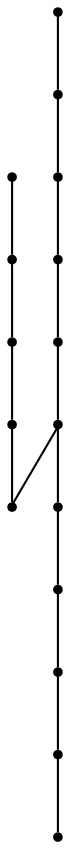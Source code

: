 graph {
  node [shape=point,comment="{\"directed\":false,\"doi\":\"10.1007/978-3-319-03841-4_25\",\"figure\":\"8 (2)\"}"]

  v0 [pos="1608.1970319295851,2336.996318086402"]
  v1 [pos="1565.6831154735564,2358.2415547527053"]
  v2 [pos="1647.137561210685,2314.201043440973"]
  v3 [pos="1682.596576600108,2299.8193159359316"]
  v4 [pos="1721.8872932434115,2280.182873201031"]
  v5 [pos="1521.742999905762,2563.562576679809"]
  v6 [pos="1521.742999905762,2613.570759646652"]
  v7 [pos="1521.7429999057617,2513.554393712966"]
  v8 [pos="1521.742999905762,2463.5462107461226"]
  v9 [pos="1521.742999905762,2417.6720558847487"]
  v10 [pos="1524.2447017738305,2375.615257437999"]
  v11 [pos="1321.5987065681124,2280.182873201031"]
  v12 [pos="1365.880611109337,2296.477348589733"]
  v13 [pos="1401.3354273043733,2320.03110916456"]
  v14 [pos="1440.275829337158,2333.6543507402034"]
  v15 [pos="1485.8253815899645,2356.416304910531"]

  v0 -- v1 [id="-1",pos="1608.1970319295851,2336.996318086402 1565.6831154735564,2358.2415547527053 1565.6831154735564,2358.2415547527053 1565.6831154735564,2358.2415547527053"]
  v15 -- v14 [id="-2",pos="1485.8253815899645,2356.416304910531 1440.275829337158,2333.6543507402034 1440.275829337158,2333.6543507402034 1440.275829337158,2333.6543507402034"]
  v14 -- v13 [id="-3",pos="1440.275829337158,2333.6543507402034 1401.3354273043733,2320.03110916456 1401.3354273043733,2320.03110916456 1401.3354273043733,2320.03110916456"]
  v13 -- v12 [id="-4",pos="1401.3354273043733,2320.03110916456 1365.880611109337,2296.477348589733 1365.880611109337,2296.477348589733 1365.880611109337,2296.477348589733"]
  v12 -- v11 [id="-5",pos="1365.880611109337,2296.477348589733 1321.5987065681124,2280.182873201031 1321.5987065681124,2280.182873201031 1321.5987065681124,2280.182873201031"]
  v10 -- v9 [id="-10",pos="1524.2447017738305,2375.615257437999 1521.742999905762,2417.6720558847487 1521.742999905762,2417.6720558847487 1521.742999905762,2417.6720558847487"]
  v9 -- v8 [id="-11",pos="1521.742999905762,2417.6720558847487 1521.742999905762,2463.5462107461226 1521.742999905762,2463.5462107461226 1521.742999905762,2463.5462107461226"]
  v8 -- v7 [id="-12",pos="1521.742999905762,2463.5462107461226 1521.7429999057617,2513.554393712966 1521.7429999057617,2513.554393712966 1521.7429999057617,2513.554393712966"]
  v7 -- v5 [id="-13",pos="1521.7429999057617,2513.554393712966 1521.742999905762,2563.562576679809 1521.742999905762,2563.562576679809 1521.742999905762,2563.562576679809"]
  v5 -- v6 [id="-14",pos="1521.742999905762,2563.562576679809 1521.742999905762,2613.570759646652 1521.742999905762,2613.570759646652 1521.742999905762,2613.570759646652"]
  v6 -- v11 [id="-15",pos="1521.742999905762,2613.570759646652 1321.5987065681124,2280.182873201031 1321.5987065681124,2280.182873201031 1321.5987065681124,2280.182873201031"]
  v6 -- v4 [id="-16",pos="1521.742999905762,2613.570759646652 1721.8872932434115,2280.182873201031 1721.8872932434115,2280.182873201031 1721.8872932434115,2280.182873201031"]
  v4 -- v3 [id="-22",pos="1721.8872932434115,2280.182873201031 1682.596576600108,2299.8193159359316 1682.596576600108,2299.8193159359316 1682.596576600108,2299.8193159359316"]
  v3 -- v2 [id="-23",pos="1682.596576600108,2299.8193159359316 1647.137561210685,2314.201043440973 1647.137561210685,2314.201043440973 1647.137561210685,2314.201043440973"]
  v2 -- v0 [id="-24",pos="1647.137561210685,2314.201043440973 1608.1970319295851,2336.996318086402 1608.1970319295851,2336.996318086402 1608.1970319295851,2336.996318086402"]
}